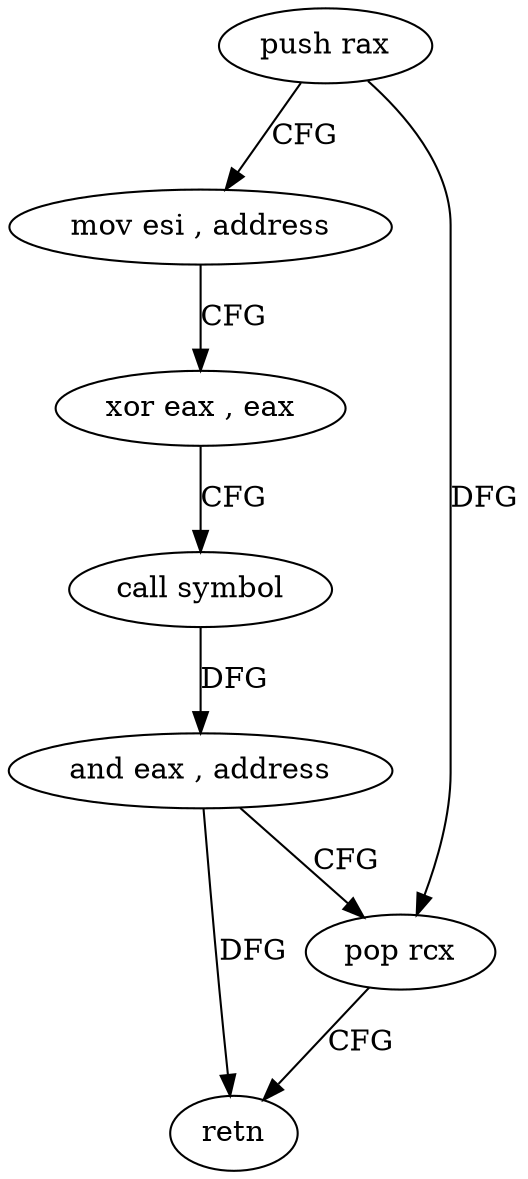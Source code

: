 digraph "func" {
"4255456" [label = "push rax" ]
"4255457" [label = "mov esi , address" ]
"4255462" [label = "xor eax , eax" ]
"4255464" [label = "call symbol" ]
"4255469" [label = "and eax , address" ]
"4255472" [label = "pop rcx" ]
"4255473" [label = "retn" ]
"4255456" -> "4255457" [ label = "CFG" ]
"4255456" -> "4255472" [ label = "DFG" ]
"4255457" -> "4255462" [ label = "CFG" ]
"4255462" -> "4255464" [ label = "CFG" ]
"4255464" -> "4255469" [ label = "DFG" ]
"4255469" -> "4255472" [ label = "CFG" ]
"4255469" -> "4255473" [ label = "DFG" ]
"4255472" -> "4255473" [ label = "CFG" ]
}
